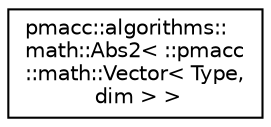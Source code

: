 digraph "Graphical Class Hierarchy"
{
 // LATEX_PDF_SIZE
  edge [fontname="Helvetica",fontsize="10",labelfontname="Helvetica",labelfontsize="10"];
  node [fontname="Helvetica",fontsize="10",shape=record];
  rankdir="LR";
  Node0 [label="pmacc::algorithms::\lmath::Abs2\< ::pmacc\l::math::Vector\< Type,\l dim \> \>",height=0.2,width=0.4,color="black", fillcolor="white", style="filled",URL="$structpmacc_1_1algorithms_1_1math_1_1_abs2_3_01_1_1pmacc_1_1math_1_1_vector_3_01_type_00_01dim_01_4_01_4.html",tooltip=" "];
}
